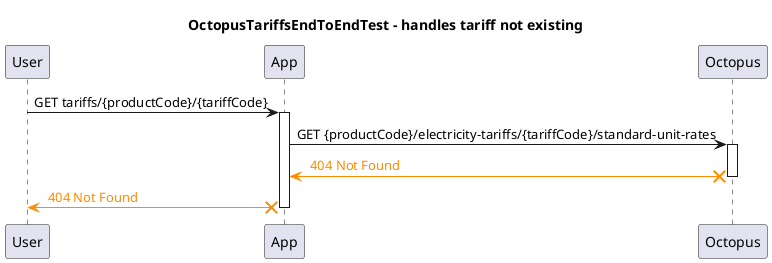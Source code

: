 @startuml
title OctopusTariffsEndToEndTest - handles tariff not existing
participant "User"
participant "App"
participant "Octopus"
"User" -> "App": GET tariffs/{productCode}/{tariffCode}
activate "App"
"App" -> "Octopus": GET {productCode}/electricity-tariffs/{tariffCode}/standard-unit-rates
activate "Octopus"

"Octopus" X-[#DarkOrange]> "App": <color:DarkOrange> 404 Not Found
deactivate "Octopus"
"App" X-[#DarkOrange]> "User": <color:DarkOrange> 404 Not Found
deactivate "App"
@enduml